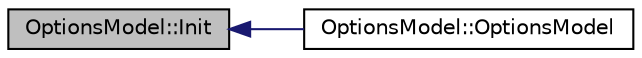 digraph "OptionsModel::Init"
{
  edge [fontname="Helvetica",fontsize="10",labelfontname="Helvetica",labelfontsize="10"];
  node [fontname="Helvetica",fontsize="10",shape=record];
  rankdir="LR";
  Node184 [label="OptionsModel::Init",height=0.2,width=0.4,color="black", fillcolor="grey75", style="filled", fontcolor="black"];
  Node184 -> Node185 [dir="back",color="midnightblue",fontsize="10",style="solid",fontname="Helvetica"];
  Node185 [label="OptionsModel::OptionsModel",height=0.2,width=0.4,color="black", fillcolor="white", style="filled",URL="$class_options_model.html#a17c6b3de70c415b0fdf5c27f5f871054"];
}
